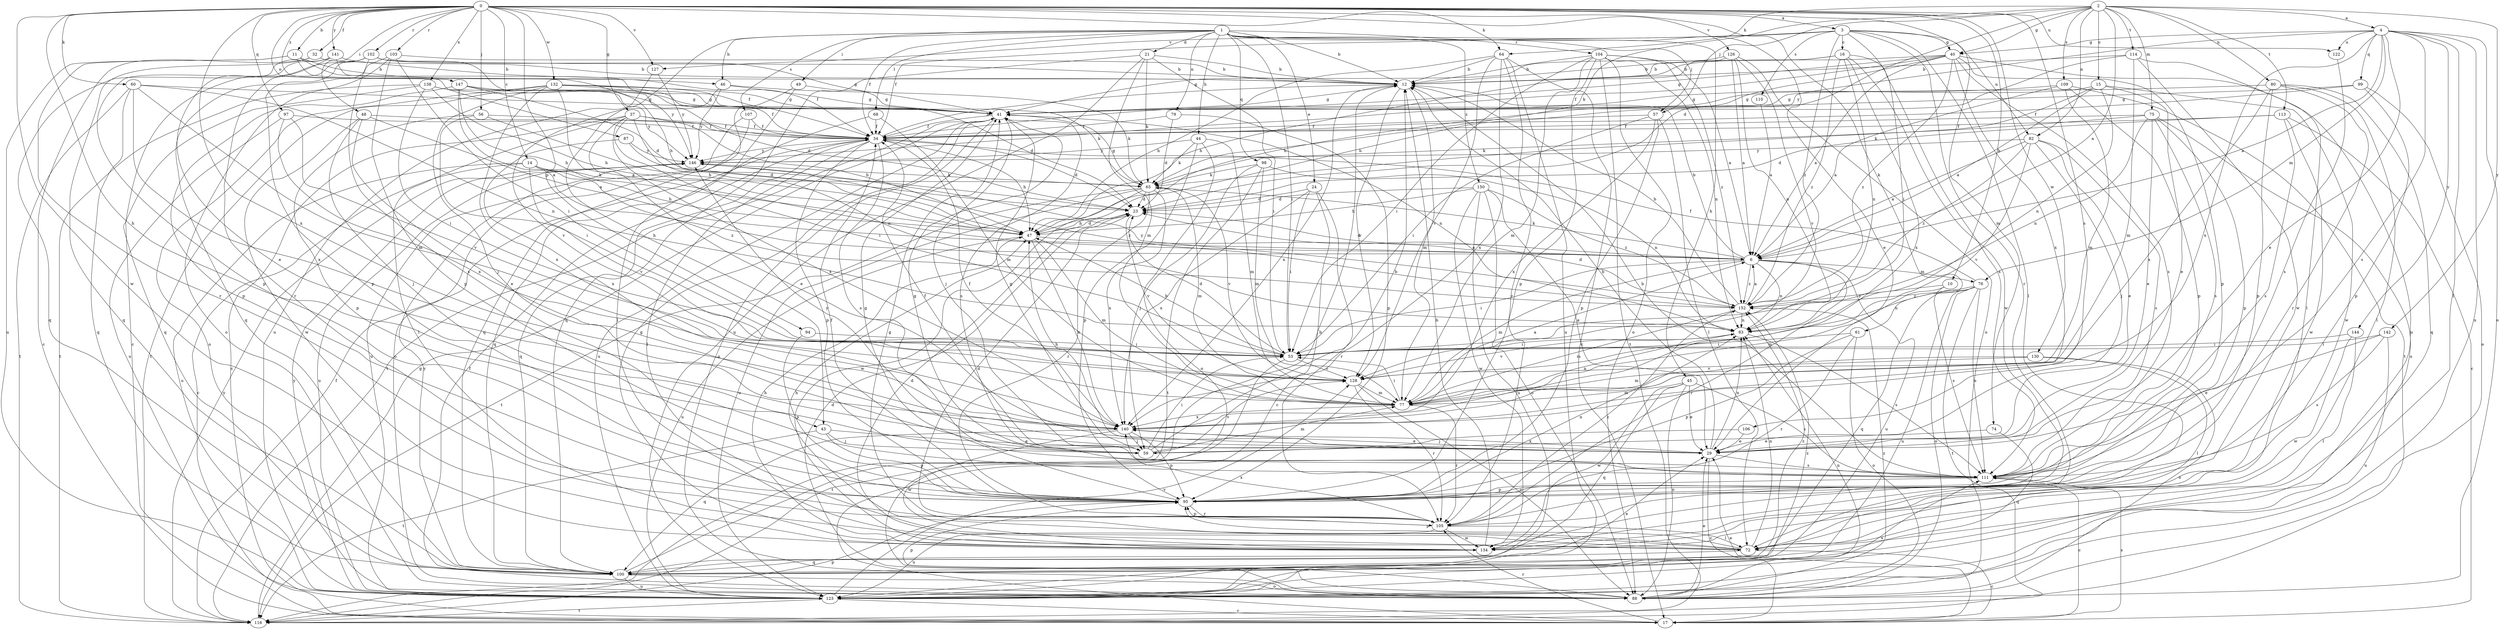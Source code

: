 strict digraph  {
0;
1;
2;
3;
4;
6;
10;
11;
12;
14;
15;
16;
17;
21;
23;
24;
29;
32;
34;
37;
40;
41;
43;
44;
45;
46;
47;
48;
49;
53;
56;
57;
59;
60;
61;
64;
65;
68;
72;
74;
75;
76;
77;
79;
80;
82;
83;
87;
88;
94;
95;
97;
98;
99;
100;
102;
103;
104;
105;
106;
107;
109;
110;
111;
113;
114;
116;
122;
123;
126;
127;
128;
130;
132;
134;
138;
140;
141;
142;
144;
146;
147;
150;
152;
0 -> 3  [label=a];
0 -> 10  [label=b];
0 -> 11  [label=b];
0 -> 14  [label=c];
0 -> 32  [label=f];
0 -> 37  [label=g];
0 -> 43  [label=h];
0 -> 48  [label=i];
0 -> 56  [label=j];
0 -> 60  [label=k];
0 -> 61  [label=k];
0 -> 64  [label=k];
0 -> 74  [label=m];
0 -> 87  [label=o];
0 -> 94  [label=p];
0 -> 97  [label=q];
0 -> 102  [label=r];
0 -> 103  [label=r];
0 -> 106  [label=s];
0 -> 122  [label=u];
0 -> 126  [label=v];
0 -> 127  [label=v];
0 -> 130  [label=w];
0 -> 132  [label=w];
0 -> 134  [label=w];
0 -> 138  [label=x];
0 -> 140  [label=x];
0 -> 141  [label=y];
0 -> 147  [label=z];
1 -> 12  [label=b];
1 -> 21  [label=d];
1 -> 24  [label=e];
1 -> 29  [label=e];
1 -> 34  [label=f];
1 -> 43  [label=h];
1 -> 44  [label=h];
1 -> 45  [label=h];
1 -> 46  [label=h];
1 -> 49  [label=i];
1 -> 53  [label=i];
1 -> 57  [label=j];
1 -> 68  [label=l];
1 -> 79  [label=n];
1 -> 98  [label=q];
1 -> 104  [label=r];
1 -> 107  [label=s];
1 -> 150  [label=z];
2 -> 4  [label=a];
2 -> 6  [label=a];
2 -> 15  [label=c];
2 -> 23  [label=d];
2 -> 40  [label=g];
2 -> 57  [label=j];
2 -> 64  [label=k];
2 -> 65  [label=k];
2 -> 75  [label=m];
2 -> 80  [label=n];
2 -> 82  [label=n];
2 -> 109  [label=s];
2 -> 113  [label=t];
2 -> 114  [label=t];
2 -> 142  [label=y];
3 -> 16  [label=c];
3 -> 34  [label=f];
3 -> 40  [label=g];
3 -> 53  [label=i];
3 -> 72  [label=l];
3 -> 82  [label=n];
3 -> 105  [label=r];
3 -> 110  [label=s];
3 -> 127  [label=v];
3 -> 152  [label=z];
4 -> 6  [label=a];
4 -> 29  [label=e];
4 -> 40  [label=g];
4 -> 72  [label=l];
4 -> 76  [label=m];
4 -> 88  [label=o];
4 -> 99  [label=q];
4 -> 111  [label=s];
4 -> 122  [label=u];
4 -> 123  [label=u];
4 -> 140  [label=x];
4 -> 144  [label=y];
4 -> 146  [label=y];
6 -> 12  [label=b];
6 -> 23  [label=d];
6 -> 53  [label=i];
6 -> 65  [label=k];
6 -> 76  [label=m];
6 -> 77  [label=m];
6 -> 83  [label=n];
6 -> 105  [label=r];
6 -> 123  [label=u];
6 -> 152  [label=z];
10 -> 77  [label=m];
10 -> 111  [label=s];
10 -> 152  [label=z];
11 -> 34  [label=f];
11 -> 46  [label=h];
11 -> 105  [label=r];
11 -> 123  [label=u];
11 -> 146  [label=y];
12 -> 41  [label=g];
12 -> 77  [label=m];
12 -> 128  [label=v];
12 -> 140  [label=x];
14 -> 17  [label=c];
14 -> 47  [label=h];
14 -> 65  [label=k];
14 -> 123  [label=u];
14 -> 128  [label=v];
14 -> 152  [label=z];
15 -> 6  [label=a];
15 -> 29  [label=e];
15 -> 41  [label=g];
15 -> 65  [label=k];
15 -> 83  [label=n];
15 -> 134  [label=w];
16 -> 12  [label=b];
16 -> 41  [label=g];
16 -> 83  [label=n];
16 -> 111  [label=s];
16 -> 134  [label=w];
16 -> 140  [label=x];
16 -> 152  [label=z];
17 -> 29  [label=e];
17 -> 105  [label=r];
17 -> 111  [label=s];
21 -> 12  [label=b];
21 -> 53  [label=i];
21 -> 65  [label=k];
21 -> 77  [label=m];
21 -> 100  [label=q];
21 -> 123  [label=u];
23 -> 47  [label=h];
23 -> 128  [label=v];
24 -> 17  [label=c];
24 -> 23  [label=d];
24 -> 53  [label=i];
24 -> 105  [label=r];
24 -> 140  [label=x];
29 -> 12  [label=b];
29 -> 17  [label=c];
29 -> 47  [label=h];
29 -> 83  [label=n];
29 -> 111  [label=s];
29 -> 140  [label=x];
32 -> 12  [label=b];
32 -> 17  [label=c];
32 -> 100  [label=q];
34 -> 12  [label=b];
34 -> 23  [label=d];
34 -> 47  [label=h];
34 -> 72  [label=l];
34 -> 95  [label=p];
34 -> 100  [label=q];
34 -> 111  [label=s];
34 -> 146  [label=y];
37 -> 17  [label=c];
37 -> 29  [label=e];
37 -> 34  [label=f];
37 -> 47  [label=h];
37 -> 53  [label=i];
37 -> 72  [label=l];
37 -> 83  [label=n];
37 -> 140  [label=x];
40 -> 6  [label=a];
40 -> 12  [label=b];
40 -> 34  [label=f];
40 -> 41  [label=g];
40 -> 47  [label=h];
40 -> 95  [label=p];
40 -> 111  [label=s];
40 -> 123  [label=u];
40 -> 140  [label=x];
40 -> 152  [label=z];
41 -> 34  [label=f];
41 -> 59  [label=j];
41 -> 83  [label=n];
41 -> 88  [label=o];
41 -> 111  [label=s];
41 -> 116  [label=t];
41 -> 123  [label=u];
43 -> 29  [label=e];
43 -> 59  [label=j];
43 -> 95  [label=p];
43 -> 116  [label=t];
44 -> 65  [label=k];
44 -> 77  [label=m];
44 -> 88  [label=o];
44 -> 95  [label=p];
44 -> 146  [label=y];
45 -> 29  [label=e];
45 -> 77  [label=m];
45 -> 88  [label=o];
45 -> 100  [label=q];
45 -> 111  [label=s];
45 -> 134  [label=w];
46 -> 41  [label=g];
46 -> 65  [label=k];
46 -> 128  [label=v];
46 -> 146  [label=y];
47 -> 6  [label=a];
47 -> 23  [label=d];
47 -> 77  [label=m];
47 -> 123  [label=u];
47 -> 140  [label=x];
48 -> 6  [label=a];
48 -> 29  [label=e];
48 -> 34  [label=f];
48 -> 59  [label=j];
48 -> 134  [label=w];
49 -> 41  [label=g];
49 -> 72  [label=l];
49 -> 100  [label=q];
53 -> 23  [label=d];
53 -> 47  [label=h];
53 -> 116  [label=t];
53 -> 128  [label=v];
56 -> 34  [label=f];
56 -> 47  [label=h];
56 -> 53  [label=i];
56 -> 95  [label=p];
57 -> 34  [label=f];
57 -> 53  [label=i];
57 -> 72  [label=l];
57 -> 95  [label=p];
57 -> 140  [label=x];
59 -> 12  [label=b];
59 -> 34  [label=f];
59 -> 41  [label=g];
59 -> 53  [label=i];
59 -> 77  [label=m];
59 -> 128  [label=v];
59 -> 146  [label=y];
60 -> 41  [label=g];
60 -> 77  [label=m];
60 -> 83  [label=n];
60 -> 100  [label=q];
60 -> 116  [label=t];
60 -> 140  [label=x];
61 -> 53  [label=i];
61 -> 88  [label=o];
61 -> 95  [label=p];
61 -> 105  [label=r];
64 -> 12  [label=b];
64 -> 17  [label=c];
64 -> 47  [label=h];
64 -> 105  [label=r];
64 -> 123  [label=u];
64 -> 128  [label=v];
64 -> 140  [label=x];
65 -> 23  [label=d];
65 -> 41  [label=g];
65 -> 77  [label=m];
65 -> 105  [label=r];
65 -> 116  [label=t];
65 -> 123  [label=u];
65 -> 128  [label=v];
65 -> 134  [label=w];
65 -> 140  [label=x];
68 -> 34  [label=f];
68 -> 77  [label=m];
68 -> 100  [label=q];
72 -> 17  [label=c];
72 -> 41  [label=g];
72 -> 47  [label=h];
72 -> 83  [label=n];
72 -> 95  [label=p];
72 -> 100  [label=q];
74 -> 29  [label=e];
74 -> 100  [label=q];
75 -> 29  [label=e];
75 -> 34  [label=f];
75 -> 65  [label=k];
75 -> 83  [label=n];
75 -> 95  [label=p];
75 -> 111  [label=s];
75 -> 123  [label=u];
76 -> 34  [label=f];
76 -> 83  [label=n];
76 -> 88  [label=o];
76 -> 100  [label=q];
76 -> 111  [label=s];
76 -> 116  [label=t];
76 -> 123  [label=u];
76 -> 152  [label=z];
77 -> 6  [label=a];
77 -> 53  [label=i];
77 -> 83  [label=n];
77 -> 105  [label=r];
77 -> 140  [label=x];
79 -> 23  [label=d];
79 -> 34  [label=f];
79 -> 95  [label=p];
80 -> 41  [label=g];
80 -> 72  [label=l];
80 -> 95  [label=p];
80 -> 100  [label=q];
80 -> 105  [label=r];
80 -> 140  [label=x];
82 -> 6  [label=a];
82 -> 29  [label=e];
82 -> 59  [label=j];
82 -> 111  [label=s];
82 -> 128  [label=v];
82 -> 146  [label=y];
82 -> 152  [label=z];
83 -> 53  [label=i];
83 -> 111  [label=s];
83 -> 128  [label=v];
87 -> 23  [label=d];
87 -> 140  [label=x];
87 -> 146  [label=y];
88 -> 23  [label=d];
88 -> 29  [label=e];
88 -> 34  [label=f];
88 -> 83  [label=n];
88 -> 95  [label=p];
88 -> 152  [label=z];
94 -> 53  [label=i];
94 -> 95  [label=p];
95 -> 34  [label=f];
95 -> 41  [label=g];
95 -> 83  [label=n];
95 -> 105  [label=r];
97 -> 34  [label=f];
97 -> 123  [label=u];
97 -> 128  [label=v];
97 -> 140  [label=x];
98 -> 59  [label=j];
98 -> 65  [label=k];
98 -> 77  [label=m];
98 -> 83  [label=n];
98 -> 116  [label=t];
99 -> 34  [label=f];
99 -> 41  [label=g];
99 -> 88  [label=o];
99 -> 95  [label=p];
100 -> 12  [label=b];
100 -> 29  [label=e];
100 -> 88  [label=o];
100 -> 123  [label=u];
100 -> 146  [label=y];
100 -> 152  [label=z];
102 -> 12  [label=b];
102 -> 17  [label=c];
102 -> 41  [label=g];
102 -> 47  [label=h];
102 -> 95  [label=p];
102 -> 105  [label=r];
102 -> 111  [label=s];
103 -> 12  [label=b];
103 -> 53  [label=i];
103 -> 88  [label=o];
103 -> 95  [label=p];
103 -> 100  [label=q];
104 -> 6  [label=a];
104 -> 12  [label=b];
104 -> 53  [label=i];
104 -> 77  [label=m];
104 -> 83  [label=n];
104 -> 88  [label=o];
104 -> 95  [label=p];
104 -> 116  [label=t];
104 -> 152  [label=z];
105 -> 23  [label=d];
105 -> 72  [label=l];
105 -> 95  [label=p];
105 -> 123  [label=u];
105 -> 134  [label=w];
105 -> 140  [label=x];
105 -> 152  [label=z];
106 -> 29  [label=e];
106 -> 59  [label=j];
107 -> 34  [label=f];
107 -> 88  [label=o];
107 -> 123  [label=u];
109 -> 6  [label=a];
109 -> 41  [label=g];
109 -> 77  [label=m];
109 -> 95  [label=p];
109 -> 116  [label=t];
110 -> 6  [label=a];
111 -> 12  [label=b];
111 -> 17  [label=c];
111 -> 41  [label=g];
111 -> 95  [label=p];
113 -> 17  [label=c];
113 -> 23  [label=d];
113 -> 34  [label=f];
113 -> 111  [label=s];
113 -> 134  [label=w];
114 -> 12  [label=b];
114 -> 47  [label=h];
114 -> 72  [label=l];
114 -> 77  [label=m];
114 -> 134  [label=w];
116 -> 34  [label=f];
116 -> 41  [label=g];
116 -> 95  [label=p];
116 -> 146  [label=y];
122 -> 111  [label=s];
123 -> 17  [label=c];
123 -> 111  [label=s];
123 -> 116  [label=t];
123 -> 128  [label=v];
123 -> 146  [label=y];
123 -> 152  [label=z];
126 -> 6  [label=a];
126 -> 12  [label=b];
126 -> 47  [label=h];
126 -> 83  [label=n];
126 -> 88  [label=o];
126 -> 128  [label=v];
127 -> 123  [label=u];
127 -> 146  [label=y];
128 -> 77  [label=m];
128 -> 88  [label=o];
128 -> 105  [label=r];
130 -> 72  [label=l];
130 -> 77  [label=m];
130 -> 88  [label=o];
130 -> 128  [label=v];
132 -> 6  [label=a];
132 -> 23  [label=d];
132 -> 34  [label=f];
132 -> 41  [label=g];
132 -> 59  [label=j];
132 -> 65  [label=k];
132 -> 88  [label=o];
132 -> 116  [label=t];
132 -> 140  [label=x];
134 -> 12  [label=b];
134 -> 23  [label=d];
134 -> 41  [label=g];
134 -> 47  [label=h];
138 -> 23  [label=d];
138 -> 41  [label=g];
138 -> 47  [label=h];
138 -> 53  [label=i];
138 -> 100  [label=q];
138 -> 116  [label=t];
140 -> 29  [label=e];
140 -> 34  [label=f];
140 -> 59  [label=j];
140 -> 95  [label=p];
140 -> 100  [label=q];
140 -> 134  [label=w];
141 -> 12  [label=b];
141 -> 29  [label=e];
141 -> 34  [label=f];
141 -> 95  [label=p];
141 -> 100  [label=q];
142 -> 29  [label=e];
142 -> 53  [label=i];
142 -> 111  [label=s];
142 -> 123  [label=u];
144 -> 53  [label=i];
144 -> 72  [label=l];
144 -> 134  [label=w];
146 -> 65  [label=k];
146 -> 123  [label=u];
146 -> 152  [label=z];
147 -> 6  [label=a];
147 -> 23  [label=d];
147 -> 41  [label=g];
147 -> 47  [label=h];
147 -> 95  [label=p];
147 -> 146  [label=y];
150 -> 23  [label=d];
150 -> 29  [label=e];
150 -> 47  [label=h];
150 -> 88  [label=o];
150 -> 123  [label=u];
150 -> 134  [label=w];
150 -> 152  [label=z];
152 -> 6  [label=a];
152 -> 12  [label=b];
152 -> 23  [label=d];
152 -> 77  [label=m];
152 -> 83  [label=n];
152 -> 146  [label=y];
}
